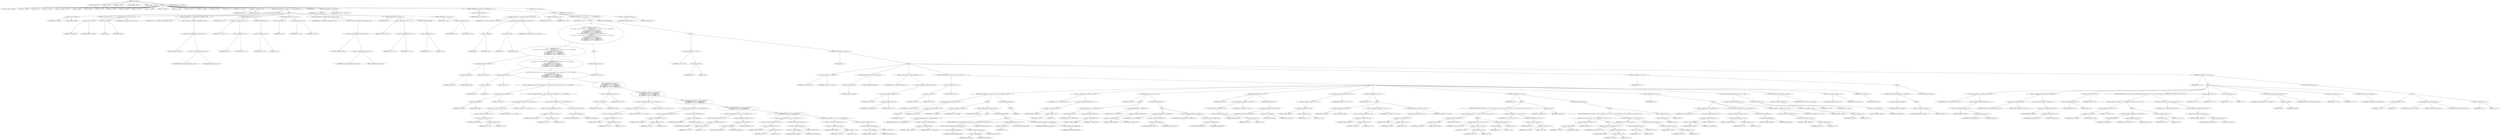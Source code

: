 digraph cache_insert {  
"1000120" [label = "(METHOD,cache_insert)" ]
"1000121" [label = "(PARAM,const char *a1)" ]
"1000122" [label = "(PARAM,void *cp)" ]
"1000123" [label = "(PARAM,time_t time1)" ]
"1000124" [label = "(PARAM,unsigned __int64 a4)" ]
"1000125" [label = "(PARAM,unsigned __int16 a5)" ]
"1000126" [label = "(BLOCK,,)" ]
"1000127" [label = "(LOCAL,v8: unsigned __int16)" ]
"1000128" [label = "(LOCAL,v10: __int64)" ]
"1000129" [label = "(LOCAL,v11: int)" ]
"1000130" [label = "(LOCAL,v12: __int64)" ]
"1000131" [label = "(LOCAL,v14: unsigned __int64)" ]
"1000132" [label = "(LOCAL,v15: bool)" ]
"1000133" [label = "(LOCAL,v16: bool)" ]
"1000134" [label = "(LOCAL,v17: int)" ]
"1000135" [label = "(LOCAL,v18: __int16)" ]
"1000136" [label = "(LOCAL,v19: __int64)" ]
"1000137" [label = "(LOCAL,v20: __int64)" ]
"1000138" [label = "(LOCAL,v21: __int64)" ]
"1000139" [label = "(LOCAL,v22: _QWORD *)" ]
"1000140" [label = "(LOCAL,v23: __int64)" ]
"1000141" [label = "(LOCAL,v24: char *)" ]
"1000142" [label = "(LOCAL,v25: __int64)" ]
"1000143" [label = "(LOCAL,v26: _BYTE *)" ]
"1000144" [label = "(LOCAL,v27: int)" ]
"1000145" [label = "(LOCAL,v28: __int64 [ 2 ])" ]
"1000146" [label = "(<operator>.assignment,v8 = a5)" ]
"1000147" [label = "(IDENTIFIER,v8,v8 = a5)" ]
"1000148" [label = "(IDENTIFIER,a5,v8 = a5)" ]
"1000149" [label = "(CONTROL_STRUCTURE,if ( (a5 & 0x980) != 0 ),if ( (a5 & 0x980) != 0 ))" ]
"1000150" [label = "(<operator>.notEquals,(a5 & 0x980) != 0)" ]
"1000151" [label = "(<operator>.and,a5 & 0x980)" ]
"1000152" [label = "(IDENTIFIER,a5,a5 & 0x980)" ]
"1000153" [label = "(LITERAL,0x980,a5 & 0x980)" ]
"1000154" [label = "(LITERAL,0,(a5 & 0x980) != 0)" ]
"1000155" [label = "(BLOCK,,)" ]
"1000156" [label = "(log_query,log_query(a5 | 0x10000, (int)a1, cp))" ]
"1000157" [label = "(<operator>.or,a5 | 0x10000)" ]
"1000158" [label = "(IDENTIFIER,a5,a5 | 0x10000)" ]
"1000159" [label = "(LITERAL,0x10000,a5 | 0x10000)" ]
"1000160" [label = "(<operator>.cast,(int)a1)" ]
"1000161" [label = "(UNKNOWN,int,int)" ]
"1000162" [label = "(IDENTIFIER,a1,(int)a1)" ]
"1000163" [label = "(IDENTIFIER,cp,log_query(a5 | 0x10000, (int)a1, cp))" ]
"1000164" [label = "(<operator>.assignment,v14 = *(_QWORD *)(dnsmasq_daemon + 456))" ]
"1000165" [label = "(IDENTIFIER,v14,v14 = *(_QWORD *)(dnsmasq_daemon + 456))" ]
"1000166" [label = "(<operator>.indirection,*(_QWORD *)(dnsmasq_daemon + 456))" ]
"1000167" [label = "(<operator>.cast,(_QWORD *)(dnsmasq_daemon + 456))" ]
"1000168" [label = "(UNKNOWN,_QWORD *,_QWORD *)" ]
"1000169" [label = "(<operator>.addition,dnsmasq_daemon + 456)" ]
"1000170" [label = "(IDENTIFIER,dnsmasq_daemon,dnsmasq_daemon + 456)" ]
"1000171" [label = "(LITERAL,456,dnsmasq_daemon + 456)" ]
"1000172" [label = "(CONTROL_STRUCTURE,if ( v14 ),if ( v14 ))" ]
"1000173" [label = "(IDENTIFIER,v14,if ( v14 ))" ]
"1000174" [label = "(<operator>.assignment,v15 = a4 > v14)" ]
"1000175" [label = "(IDENTIFIER,v15,v15 = a4 > v14)" ]
"1000176" [label = "(<operator>.greaterThan,a4 > v14)" ]
"1000177" [label = "(IDENTIFIER,a4,a4 > v14)" ]
"1000178" [label = "(IDENTIFIER,v14,a4 > v14)" ]
"1000179" [label = "(CONTROL_STRUCTURE,else,else)" ]
"1000180" [label = "(<operator>.assignment,v15 = 0)" ]
"1000181" [label = "(IDENTIFIER,v15,v15 = 0)" ]
"1000182" [label = "(LITERAL,0,v15 = 0)" ]
"1000183" [label = "(CONTROL_STRUCTURE,if ( !v15 ),if ( !v15 ))" ]
"1000184" [label = "(<operator>.logicalNot,!v15)" ]
"1000185" [label = "(IDENTIFIER,v15,!v15)" ]
"1000186" [label = "(<operator>.assignment,v14 = a4)" ]
"1000187" [label = "(IDENTIFIER,v14,v14 = a4)" ]
"1000188" [label = "(IDENTIFIER,a4,v14 = a4)" ]
"1000189" [label = "(<operator>.assignment,a4 = *(_QWORD *)(dnsmasq_daemon + 448))" ]
"1000190" [label = "(IDENTIFIER,a4,a4 = *(_QWORD *)(dnsmasq_daemon + 448))" ]
"1000191" [label = "(<operator>.indirection,*(_QWORD *)(dnsmasq_daemon + 448))" ]
"1000192" [label = "(<operator>.cast,(_QWORD *)(dnsmasq_daemon + 448))" ]
"1000193" [label = "(UNKNOWN,_QWORD *,_QWORD *)" ]
"1000194" [label = "(<operator>.addition,dnsmasq_daemon + 448)" ]
"1000195" [label = "(IDENTIFIER,dnsmasq_daemon,dnsmasq_daemon + 448)" ]
"1000196" [label = "(LITERAL,448,dnsmasq_daemon + 448)" ]
"1000197" [label = "(CONTROL_STRUCTURE,if ( a4 ),if ( a4 ))" ]
"1000198" [label = "(IDENTIFIER,a4,if ( a4 ))" ]
"1000199" [label = "(<operator>.assignment,v16 = v14 >= a4)" ]
"1000200" [label = "(IDENTIFIER,v16,v16 = v14 >= a4)" ]
"1000201" [label = "(<operator>.greaterEqualsThan,v14 >= a4)" ]
"1000202" [label = "(IDENTIFIER,v14,v14 >= a4)" ]
"1000203" [label = "(IDENTIFIER,a4,v14 >= a4)" ]
"1000204" [label = "(CONTROL_STRUCTURE,else,else)" ]
"1000205" [label = "(<operator>.assignment,v16 = 1)" ]
"1000206" [label = "(IDENTIFIER,v16,v16 = 1)" ]
"1000207" [label = "(LITERAL,1,v16 = 1)" ]
"1000208" [label = "(CONTROL_STRUCTURE,if ( v16 ),if ( v16 ))" ]
"1000209" [label = "(IDENTIFIER,v16,if ( v16 ))" ]
"1000210" [label = "(<operator>.assignment,a4 = v14)" ]
"1000211" [label = "(IDENTIFIER,a4,a4 = v14)" ]
"1000212" [label = "(IDENTIFIER,v14,a4 = v14)" ]
"1000213" [label = "(IDENTIFIER,L,)" ]
"1000214" [label = "(<operator>.assignment,v11 = insert_error)" ]
"1000215" [label = "(IDENTIFIER,v11,v11 = insert_error)" ]
"1000216" [label = "(IDENTIFIER,insert_error,v11 = insert_error)" ]
"1000217" [label = "(CONTROL_STRUCTURE,if ( !insert_error ),if ( !insert_error ))" ]
"1000218" [label = "(<operator>.logicalNot,!insert_error)" ]
"1000219" [label = "(IDENTIFIER,insert_error,!insert_error)" ]
"1000220" [label = "(BLOCK,,)" ]
"1000221" [label = "(<operator>.assignment,v12 = cache_scan_free((int)a1, (int)cp, time1))" ]
"1000222" [label = "(IDENTIFIER,v12,v12 = cache_scan_free((int)a1, (int)cp, time1))" ]
"1000223" [label = "(cache_scan_free,cache_scan_free((int)a1, (int)cp, time1))" ]
"1000224" [label = "(<operator>.cast,(int)a1)" ]
"1000225" [label = "(UNKNOWN,int,int)" ]
"1000226" [label = "(IDENTIFIER,a1,(int)a1)" ]
"1000227" [label = "(<operator>.cast,(int)cp)" ]
"1000228" [label = "(UNKNOWN,int,int)" ]
"1000229" [label = "(IDENTIFIER,cp,(int)cp)" ]
"1000230" [label = "(IDENTIFIER,time1,cache_scan_free((int)a1, (int)cp, time1))" ]
"1000231" [label = "(<operator>.assignment,v10 = v12)" ]
"1000232" [label = "(IDENTIFIER,v10,v10 = v12)" ]
"1000233" [label = "(IDENTIFIER,v12,v10 = v12)" ]
"1000234" [label = "(CONTROL_STRUCTURE,if ( v12 ),if ( v12 ))" ]
"1000235" [label = "(IDENTIFIER,v12,if ( v12 ))" ]
"1000236" [label = "(BLOCK,,)" ]
"1000237" [label = "(CONTROL_STRUCTURE,if ( (v8 & 0x180) != 0\n        && (v8 & 8) != 0\n        && ((v8 & 0x80) != 0 && (*(_WORD *)(v12 + 52) & 0x80) != 0 && *(_DWORD *)(v12 + 24) == *(_DWORD *)cp\n         || (v8 & 0x100) != 0\n         && (*(_WORD *)(v12 + 52) & 0x100) != 0\n         && *(_DWORD *)(v12 + 24) == *(_DWORD *)cp\n         && *(_DWORD *)(v12 + 28) == *((_DWORD *)cp + 1)\n         && *(_DWORD *)(v12 + 32) == *((_DWORD *)cp + 2)\n         && *(_DWORD *)(v12 + 36) == *((_DWORD *)cp + 3)) ),if ( (v8 & 0x180) != 0\n        && (v8 & 8) != 0\n        && ((v8 & 0x80) != 0 && (*(_WORD *)(v12 + 52) & 0x80) != 0 && *(_DWORD *)(v12 + 24) == *(_DWORD *)cp\n         || (v8 & 0x100) != 0\n         && (*(_WORD *)(v12 + 52) & 0x100) != 0\n         && *(_DWORD *)(v12 + 24) == *(_DWORD *)cp\n         && *(_DWORD *)(v12 + 28) == *((_DWORD *)cp + 1)\n         && *(_DWORD *)(v12 + 32) == *((_DWORD *)cp + 2)\n         && *(_DWORD *)(v12 + 36) == *((_DWORD *)cp + 3)) ))" ]
"1000238" [label = "(<operator>.logicalAnd,(v8 & 0x180) != 0\n        && (v8 & 8) != 0\n        && ((v8 & 0x80) != 0 && (*(_WORD *)(v12 + 52) & 0x80) != 0 && *(_DWORD *)(v12 + 24) == *(_DWORD *)cp\n         || (v8 & 0x100) != 0\n         && (*(_WORD *)(v12 + 52) & 0x100) != 0\n         && *(_DWORD *)(v12 + 24) == *(_DWORD *)cp\n         && *(_DWORD *)(v12 + 28) == *((_DWORD *)cp + 1)\n         && *(_DWORD *)(v12 + 32) == *((_DWORD *)cp + 2)\n         && *(_DWORD *)(v12 + 36) == *((_DWORD *)cp + 3)))" ]
"1000239" [label = "(<operator>.notEquals,(v8 & 0x180) != 0)" ]
"1000240" [label = "(<operator>.and,v8 & 0x180)" ]
"1000241" [label = "(IDENTIFIER,v8,v8 & 0x180)" ]
"1000242" [label = "(LITERAL,0x180,v8 & 0x180)" ]
"1000243" [label = "(LITERAL,0,(v8 & 0x180) != 0)" ]
"1000244" [label = "(<operator>.logicalAnd,(v8 & 8) != 0\n        && ((v8 & 0x80) != 0 && (*(_WORD *)(v12 + 52) & 0x80) != 0 && *(_DWORD *)(v12 + 24) == *(_DWORD *)cp\n         || (v8 & 0x100) != 0\n         && (*(_WORD *)(v12 + 52) & 0x100) != 0\n         && *(_DWORD *)(v12 + 24) == *(_DWORD *)cp\n         && *(_DWORD *)(v12 + 28) == *((_DWORD *)cp + 1)\n         && *(_DWORD *)(v12 + 32) == *((_DWORD *)cp + 2)\n         && *(_DWORD *)(v12 + 36) == *((_DWORD *)cp + 3)))" ]
"1000245" [label = "(<operator>.notEquals,(v8 & 8) != 0)" ]
"1000246" [label = "(<operator>.and,v8 & 8)" ]
"1000247" [label = "(IDENTIFIER,v8,v8 & 8)" ]
"1000248" [label = "(LITERAL,8,v8 & 8)" ]
"1000249" [label = "(LITERAL,0,(v8 & 8) != 0)" ]
"1000250" [label = "(<operator>.logicalOr,(v8 & 0x80) != 0 && (*(_WORD *)(v12 + 52) & 0x80) != 0 && *(_DWORD *)(v12 + 24) == *(_DWORD *)cp\n         || (v8 & 0x100) != 0\n         && (*(_WORD *)(v12 + 52) & 0x100) != 0\n         && *(_DWORD *)(v12 + 24) == *(_DWORD *)cp\n         && *(_DWORD *)(v12 + 28) == *((_DWORD *)cp + 1)\n         && *(_DWORD *)(v12 + 32) == *((_DWORD *)cp + 2)\n         && *(_DWORD *)(v12 + 36) == *((_DWORD *)cp + 3))" ]
"1000251" [label = "(<operator>.logicalAnd,(v8 & 0x80) != 0 && (*(_WORD *)(v12 + 52) & 0x80) != 0 && *(_DWORD *)(v12 + 24) == *(_DWORD *)cp)" ]
"1000252" [label = "(<operator>.notEquals,(v8 & 0x80) != 0)" ]
"1000253" [label = "(<operator>.and,v8 & 0x80)" ]
"1000254" [label = "(IDENTIFIER,v8,v8 & 0x80)" ]
"1000255" [label = "(LITERAL,0x80,v8 & 0x80)" ]
"1000256" [label = "(LITERAL,0,(v8 & 0x80) != 0)" ]
"1000257" [label = "(<operator>.logicalAnd,(*(_WORD *)(v12 + 52) & 0x80) != 0 && *(_DWORD *)(v12 + 24) == *(_DWORD *)cp)" ]
"1000258" [label = "(<operator>.notEquals,(*(_WORD *)(v12 + 52) & 0x80) != 0)" ]
"1000259" [label = "(<operator>.and,*(_WORD *)(v12 + 52) & 0x80)" ]
"1000260" [label = "(<operator>.indirection,*(_WORD *)(v12 + 52))" ]
"1000261" [label = "(<operator>.cast,(_WORD *)(v12 + 52))" ]
"1000262" [label = "(UNKNOWN,_WORD *,_WORD *)" ]
"1000263" [label = "(<operator>.addition,v12 + 52)" ]
"1000264" [label = "(IDENTIFIER,v12,v12 + 52)" ]
"1000265" [label = "(LITERAL,52,v12 + 52)" ]
"1000266" [label = "(LITERAL,0x80,*(_WORD *)(v12 + 52) & 0x80)" ]
"1000267" [label = "(LITERAL,0,(*(_WORD *)(v12 + 52) & 0x80) != 0)" ]
"1000268" [label = "(<operator>.equals,*(_DWORD *)(v12 + 24) == *(_DWORD *)cp)" ]
"1000269" [label = "(<operator>.indirection,*(_DWORD *)(v12 + 24))" ]
"1000270" [label = "(<operator>.cast,(_DWORD *)(v12 + 24))" ]
"1000271" [label = "(UNKNOWN,_DWORD *,_DWORD *)" ]
"1000272" [label = "(<operator>.addition,v12 + 24)" ]
"1000273" [label = "(IDENTIFIER,v12,v12 + 24)" ]
"1000274" [label = "(LITERAL,24,v12 + 24)" ]
"1000275" [label = "(<operator>.indirection,*(_DWORD *)cp)" ]
"1000276" [label = "(<operator>.cast,(_DWORD *)cp)" ]
"1000277" [label = "(UNKNOWN,_DWORD *,_DWORD *)" ]
"1000278" [label = "(IDENTIFIER,cp,(_DWORD *)cp)" ]
"1000279" [label = "(<operator>.logicalAnd,(v8 & 0x100) != 0\n         && (*(_WORD *)(v12 + 52) & 0x100) != 0\n         && *(_DWORD *)(v12 + 24) == *(_DWORD *)cp\n         && *(_DWORD *)(v12 + 28) == *((_DWORD *)cp + 1)\n         && *(_DWORD *)(v12 + 32) == *((_DWORD *)cp + 2)\n         && *(_DWORD *)(v12 + 36) == *((_DWORD *)cp + 3))" ]
"1000280" [label = "(<operator>.notEquals,(v8 & 0x100) != 0)" ]
"1000281" [label = "(<operator>.and,v8 & 0x100)" ]
"1000282" [label = "(IDENTIFIER,v8,v8 & 0x100)" ]
"1000283" [label = "(LITERAL,0x100,v8 & 0x100)" ]
"1000284" [label = "(LITERAL,0,(v8 & 0x100) != 0)" ]
"1000285" [label = "(<operator>.logicalAnd,(*(_WORD *)(v12 + 52) & 0x100) != 0\n         && *(_DWORD *)(v12 + 24) == *(_DWORD *)cp\n         && *(_DWORD *)(v12 + 28) == *((_DWORD *)cp + 1)\n         && *(_DWORD *)(v12 + 32) == *((_DWORD *)cp + 2)\n         && *(_DWORD *)(v12 + 36) == *((_DWORD *)cp + 3))" ]
"1000286" [label = "(<operator>.notEquals,(*(_WORD *)(v12 + 52) & 0x100) != 0)" ]
"1000287" [label = "(<operator>.and,*(_WORD *)(v12 + 52) & 0x100)" ]
"1000288" [label = "(<operator>.indirection,*(_WORD *)(v12 + 52))" ]
"1000289" [label = "(<operator>.cast,(_WORD *)(v12 + 52))" ]
"1000290" [label = "(UNKNOWN,_WORD *,_WORD *)" ]
"1000291" [label = "(<operator>.addition,v12 + 52)" ]
"1000292" [label = "(IDENTIFIER,v12,v12 + 52)" ]
"1000293" [label = "(LITERAL,52,v12 + 52)" ]
"1000294" [label = "(LITERAL,0x100,*(_WORD *)(v12 + 52) & 0x100)" ]
"1000295" [label = "(LITERAL,0,(*(_WORD *)(v12 + 52) & 0x100) != 0)" ]
"1000296" [label = "(<operator>.logicalAnd,*(_DWORD *)(v12 + 24) == *(_DWORD *)cp\n         && *(_DWORD *)(v12 + 28) == *((_DWORD *)cp + 1)\n         && *(_DWORD *)(v12 + 32) == *((_DWORD *)cp + 2)\n         && *(_DWORD *)(v12 + 36) == *((_DWORD *)cp + 3))" ]
"1000297" [label = "(<operator>.equals,*(_DWORD *)(v12 + 24) == *(_DWORD *)cp)" ]
"1000298" [label = "(<operator>.indirection,*(_DWORD *)(v12 + 24))" ]
"1000299" [label = "(<operator>.cast,(_DWORD *)(v12 + 24))" ]
"1000300" [label = "(UNKNOWN,_DWORD *,_DWORD *)" ]
"1000301" [label = "(<operator>.addition,v12 + 24)" ]
"1000302" [label = "(IDENTIFIER,v12,v12 + 24)" ]
"1000303" [label = "(LITERAL,24,v12 + 24)" ]
"1000304" [label = "(<operator>.indirection,*(_DWORD *)cp)" ]
"1000305" [label = "(<operator>.cast,(_DWORD *)cp)" ]
"1000306" [label = "(UNKNOWN,_DWORD *,_DWORD *)" ]
"1000307" [label = "(IDENTIFIER,cp,(_DWORD *)cp)" ]
"1000308" [label = "(<operator>.logicalAnd,*(_DWORD *)(v12 + 28) == *((_DWORD *)cp + 1)\n         && *(_DWORD *)(v12 + 32) == *((_DWORD *)cp + 2)\n         && *(_DWORD *)(v12 + 36) == *((_DWORD *)cp + 3))" ]
"1000309" [label = "(<operator>.equals,*(_DWORD *)(v12 + 28) == *((_DWORD *)cp + 1))" ]
"1000310" [label = "(<operator>.indirection,*(_DWORD *)(v12 + 28))" ]
"1000311" [label = "(<operator>.cast,(_DWORD *)(v12 + 28))" ]
"1000312" [label = "(UNKNOWN,_DWORD *,_DWORD *)" ]
"1000313" [label = "(<operator>.addition,v12 + 28)" ]
"1000314" [label = "(IDENTIFIER,v12,v12 + 28)" ]
"1000315" [label = "(LITERAL,28,v12 + 28)" ]
"1000316" [label = "(<operator>.indirection,*((_DWORD *)cp + 1))" ]
"1000317" [label = "(<operator>.addition,(_DWORD *)cp + 1)" ]
"1000318" [label = "(<operator>.cast,(_DWORD *)cp)" ]
"1000319" [label = "(UNKNOWN,_DWORD *,_DWORD *)" ]
"1000320" [label = "(IDENTIFIER,cp,(_DWORD *)cp)" ]
"1000321" [label = "(LITERAL,1,(_DWORD *)cp + 1)" ]
"1000322" [label = "(<operator>.logicalAnd,*(_DWORD *)(v12 + 32) == *((_DWORD *)cp + 2)\n         && *(_DWORD *)(v12 + 36) == *((_DWORD *)cp + 3))" ]
"1000323" [label = "(<operator>.equals,*(_DWORD *)(v12 + 32) == *((_DWORD *)cp + 2))" ]
"1000324" [label = "(<operator>.indirection,*(_DWORD *)(v12 + 32))" ]
"1000325" [label = "(<operator>.cast,(_DWORD *)(v12 + 32))" ]
"1000326" [label = "(UNKNOWN,_DWORD *,_DWORD *)" ]
"1000327" [label = "(<operator>.addition,v12 + 32)" ]
"1000328" [label = "(IDENTIFIER,v12,v12 + 32)" ]
"1000329" [label = "(LITERAL,32,v12 + 32)" ]
"1000330" [label = "(<operator>.indirection,*((_DWORD *)cp + 2))" ]
"1000331" [label = "(<operator>.addition,(_DWORD *)cp + 2)" ]
"1000332" [label = "(<operator>.cast,(_DWORD *)cp)" ]
"1000333" [label = "(UNKNOWN,_DWORD *,_DWORD *)" ]
"1000334" [label = "(IDENTIFIER,cp,(_DWORD *)cp)" ]
"1000335" [label = "(LITERAL,2,(_DWORD *)cp + 2)" ]
"1000336" [label = "(<operator>.equals,*(_DWORD *)(v12 + 36) == *((_DWORD *)cp + 3))" ]
"1000337" [label = "(<operator>.indirection,*(_DWORD *)(v12 + 36))" ]
"1000338" [label = "(<operator>.cast,(_DWORD *)(v12 + 36))" ]
"1000339" [label = "(UNKNOWN,_DWORD *,_DWORD *)" ]
"1000340" [label = "(<operator>.addition,v12 + 36)" ]
"1000341" [label = "(IDENTIFIER,v12,v12 + 36)" ]
"1000342" [label = "(LITERAL,36,v12 + 36)" ]
"1000343" [label = "(<operator>.indirection,*((_DWORD *)cp + 3))" ]
"1000344" [label = "(<operator>.addition,(_DWORD *)cp + 3)" ]
"1000345" [label = "(<operator>.cast,(_DWORD *)cp)" ]
"1000346" [label = "(UNKNOWN,_DWORD *,_DWORD *)" ]
"1000347" [label = "(IDENTIFIER,cp,(_DWORD *)cp)" ]
"1000348" [label = "(LITERAL,3,(_DWORD *)cp + 3)" ]
"1000349" [label = "(BLOCK,,)" ]
"1000350" [label = "(RETURN,return v10;,return v10;)" ]
"1000351" [label = "(IDENTIFIER,v10,return v10;)" ]
"1000352" [label = "(CONTROL_STRUCTURE,else,else)" ]
"1000353" [label = "(BLOCK,,)" ]
"1000354" [label = "(<operator>.assignment,v17 = v8 & 4)" ]
"1000355" [label = "(IDENTIFIER,v17,v17 = v8 & 4)" ]
"1000356" [label = "(<operator>.and,v8 & 4)" ]
"1000357" [label = "(IDENTIFIER,v8,v8 & 4)" ]
"1000358" [label = "(LITERAL,4,v8 & 4)" ]
"1000359" [label = "(CONTROL_STRUCTURE,while ( 1 ),while ( 1 ))" ]
"1000360" [label = "(LITERAL,1,while ( 1 ))" ]
"1000361" [label = "(BLOCK,,)" ]
"1000362" [label = "(<operator>.assignment,v10 = cache_tail)" ]
"1000363" [label = "(IDENTIFIER,v10,v10 = cache_tail)" ]
"1000364" [label = "(IDENTIFIER,cache_tail,v10 = cache_tail)" ]
"1000365" [label = "(CONTROL_STRUCTURE,if ( !cache_tail ),if ( !cache_tail ))" ]
"1000366" [label = "(<operator>.logicalNot,!cache_tail)" ]
"1000367" [label = "(IDENTIFIER,cache_tail,!cache_tail)" ]
"1000368" [label = "(CONTROL_STRUCTURE,break;,break;)" ]
"1000369" [label = "(<operator>.assignment,v18 = *(_WORD *)(cache_tail + 52))" ]
"1000370" [label = "(IDENTIFIER,v18,v18 = *(_WORD *)(cache_tail + 52))" ]
"1000371" [label = "(<operator>.indirection,*(_WORD *)(cache_tail + 52))" ]
"1000372" [label = "(<operator>.cast,(_WORD *)(cache_tail + 52))" ]
"1000373" [label = "(UNKNOWN,_WORD *,_WORD *)" ]
"1000374" [label = "(<operator>.addition,cache_tail + 52)" ]
"1000375" [label = "(IDENTIFIER,cache_tail,cache_tail + 52)" ]
"1000376" [label = "(LITERAL,52,cache_tail + 52)" ]
"1000377" [label = "(CONTROL_STRUCTURE,if ( (v18 & 0xC) == 0 ),if ( (v18 & 0xC) == 0 ))" ]
"1000378" [label = "(<operator>.equals,(v18 & 0xC) == 0)" ]
"1000379" [label = "(<operator>.and,v18 & 0xC)" ]
"1000380" [label = "(IDENTIFIER,v18,v18 & 0xC)" ]
"1000381" [label = "(LITERAL,0xC,v18 & 0xC)" ]
"1000382" [label = "(LITERAL,0,(v18 & 0xC) == 0)" ]
"1000383" [label = "(BLOCK,,)" ]
"1000384" [label = "(CONTROL_STRUCTURE,if ( a1 && strlen(a1) > 0x31 ),if ( a1 && strlen(a1) > 0x31 ))" ]
"1000385" [label = "(<operator>.logicalAnd,a1 && strlen(a1) > 0x31)" ]
"1000386" [label = "(IDENTIFIER,a1,a1 && strlen(a1) > 0x31)" ]
"1000387" [label = "(<operator>.greaterThan,strlen(a1) > 0x31)" ]
"1000388" [label = "(strlen,strlen(a1))" ]
"1000389" [label = "(IDENTIFIER,a1,strlen(a1))" ]
"1000390" [label = "(LITERAL,0x31,strlen(a1) > 0x31)" ]
"1000391" [label = "(BLOCK,,)" ]
"1000392" [label = "(<operator>.assignment,v21 = big_free)" ]
"1000393" [label = "(IDENTIFIER,v21,v21 = big_free)" ]
"1000394" [label = "(IDENTIFIER,big_free,v21 = big_free)" ]
"1000395" [label = "(CONTROL_STRUCTURE,if ( big_free ),if ( big_free ))" ]
"1000396" [label = "(IDENTIFIER,big_free,if ( big_free ))" ]
"1000397" [label = "(BLOCK,,)" ]
"1000398" [label = "(<operator>.assignment,big_free = *(_QWORD *)big_free)" ]
"1000399" [label = "(IDENTIFIER,big_free,big_free = *(_QWORD *)big_free)" ]
"1000400" [label = "(<operator>.indirection,*(_QWORD *)big_free)" ]
"1000401" [label = "(<operator>.cast,(_QWORD *)big_free)" ]
"1000402" [label = "(UNKNOWN,_QWORD *,_QWORD *)" ]
"1000403" [label = "(IDENTIFIER,big_free,(_QWORD *)big_free)" ]
"1000404" [label = "(CONTROL_STRUCTURE,else,else)" ]
"1000405" [label = "(BLOCK,,)" ]
"1000406" [label = "(CONTROL_STRUCTURE,if ( !bignames_left && (v8 & 0x5000) == 0 ),if ( !bignames_left && (v8 & 0x5000) == 0 ))" ]
"1000407" [label = "(<operator>.logicalAnd,!bignames_left && (v8 & 0x5000) == 0)" ]
"1000408" [label = "(<operator>.logicalNot,!bignames_left)" ]
"1000409" [label = "(IDENTIFIER,bignames_left,!bignames_left)" ]
"1000410" [label = "(<operator>.equals,(v8 & 0x5000) == 0)" ]
"1000411" [label = "(<operator>.and,v8 & 0x5000)" ]
"1000412" [label = "(IDENTIFIER,v8,v8 & 0x5000)" ]
"1000413" [label = "(LITERAL,0x5000,v8 & 0x5000)" ]
"1000414" [label = "(LITERAL,0,(v8 & 0x5000) == 0)" ]
"1000415" [label = "(CONTROL_STRUCTURE,break;,break;)" ]
"1000416" [label = "(CONTROL_STRUCTURE,if ( !v21 ),if ( !v21 ))" ]
"1000417" [label = "(<operator>.logicalNot,!v21)" ]
"1000418" [label = "(IDENTIFIER,v21,!v21)" ]
"1000419" [label = "(CONTROL_STRUCTURE,break;,break;)" ]
"1000420" [label = "(CONTROL_STRUCTURE,if ( bignames_left ),if ( bignames_left ))" ]
"1000421" [label = "(IDENTIFIER,bignames_left,if ( bignames_left ))" ]
"1000422" [label = "(<operator>.preDecrement,--bignames_left)" ]
"1000423" [label = "(IDENTIFIER,bignames_left,--bignames_left)" ]
"1000424" [label = "(CONTROL_STRUCTURE,else,else)" ]
"1000425" [label = "(BLOCK,,)" ]
"1000426" [label = "(IDENTIFIER,L,)" ]
"1000427" [label = "(<operator>.assignment,v22 = *(_QWORD **)(v10 + 8))" ]
"1000428" [label = "(IDENTIFIER,v22,v22 = *(_QWORD **)(v10 + 8))" ]
"1000429" [label = "(<operator>.indirection,*(_QWORD **)(v10 + 8))" ]
"1000430" [label = "(<operator>.cast,(_QWORD **)(v10 + 8))" ]
"1000431" [label = "(UNKNOWN,_QWORD **,_QWORD **)" ]
"1000432" [label = "(<operator>.addition,v10 + 8)" ]
"1000433" [label = "(IDENTIFIER,v10,v10 + 8)" ]
"1000434" [label = "(LITERAL,8,v10 + 8)" ]
"1000435" [label = "(CONTROL_STRUCTURE,if ( v22 ),if ( v22 ))" ]
"1000436" [label = "(IDENTIFIER,v22,if ( v22 ))" ]
"1000437" [label = "(BLOCK,,)" ]
"1000438" [label = "(<operator>.assignment,*v22 = *(_QWORD *)v10)" ]
"1000439" [label = "(<operator>.indirection,*v22)" ]
"1000440" [label = "(IDENTIFIER,v22,*v22 = *(_QWORD *)v10)" ]
"1000441" [label = "(<operator>.indirection,*(_QWORD *)v10)" ]
"1000442" [label = "(<operator>.cast,(_QWORD *)v10)" ]
"1000443" [label = "(UNKNOWN,_QWORD *,_QWORD *)" ]
"1000444" [label = "(IDENTIFIER,v10,(_QWORD *)v10)" ]
"1000445" [label = "(<operator>.assignment,v23 = *(_QWORD *)v10)" ]
"1000446" [label = "(IDENTIFIER,v23,v23 = *(_QWORD *)v10)" ]
"1000447" [label = "(<operator>.indirection,*(_QWORD *)v10)" ]
"1000448" [label = "(<operator>.cast,(_QWORD *)v10)" ]
"1000449" [label = "(UNKNOWN,_QWORD *,_QWORD *)" ]
"1000450" [label = "(IDENTIFIER,v10,(_QWORD *)v10)" ]
"1000451" [label = "(CONTROL_STRUCTURE,else,else)" ]
"1000452" [label = "(BLOCK,,)" ]
"1000453" [label = "(<operator>.assignment,v23 = *(_QWORD *)v10)" ]
"1000454" [label = "(IDENTIFIER,v23,v23 = *(_QWORD *)v10)" ]
"1000455" [label = "(<operator>.indirection,*(_QWORD *)v10)" ]
"1000456" [label = "(<operator>.cast,(_QWORD *)v10)" ]
"1000457" [label = "(UNKNOWN,_QWORD *,_QWORD *)" ]
"1000458" [label = "(IDENTIFIER,v10,(_QWORD *)v10)" ]
"1000459" [label = "(<operator>.assignment,cache_head = *(_QWORD *)v10)" ]
"1000460" [label = "(IDENTIFIER,cache_head,cache_head = *(_QWORD *)v10)" ]
"1000461" [label = "(<operator>.indirection,*(_QWORD *)v10)" ]
"1000462" [label = "(<operator>.cast,(_QWORD *)v10)" ]
"1000463" [label = "(UNKNOWN,_QWORD *,_QWORD *)" ]
"1000464" [label = "(IDENTIFIER,v10,(_QWORD *)v10)" ]
"1000465" [label = "(CONTROL_STRUCTURE,if ( v23 ),if ( v23 ))" ]
"1000466" [label = "(IDENTIFIER,v23,if ( v23 ))" ]
"1000467" [label = "(<operator>.assignment,*(_QWORD *)(v23 + 8) = v22)" ]
"1000468" [label = "(<operator>.indirection,*(_QWORD *)(v23 + 8))" ]
"1000469" [label = "(<operator>.cast,(_QWORD *)(v23 + 8))" ]
"1000470" [label = "(UNKNOWN,_QWORD *,_QWORD *)" ]
"1000471" [label = "(<operator>.addition,v23 + 8)" ]
"1000472" [label = "(IDENTIFIER,v23,v23 + 8)" ]
"1000473" [label = "(LITERAL,8,v23 + 8)" ]
"1000474" [label = "(IDENTIFIER,v22,*(_QWORD *)(v23 + 8) = v22)" ]
"1000475" [label = "(CONTROL_STRUCTURE,else,else)" ]
"1000476" [label = "(<operator>.assignment,cache_tail = (__int64)v22)" ]
"1000477" [label = "(IDENTIFIER,cache_tail,cache_tail = (__int64)v22)" ]
"1000478" [label = "(<operator>.cast,(__int64)v22)" ]
"1000479" [label = "(UNKNOWN,__int64,__int64)" ]
"1000480" [label = "(IDENTIFIER,v22,(__int64)v22)" ]
"1000481" [label = "(<operator>.assignment,*(_WORD *)(v10 + 52) = v8)" ]
"1000482" [label = "(<operator>.indirection,*(_WORD *)(v10 + 52))" ]
"1000483" [label = "(<operator>.cast,(_WORD *)(v10 + 52))" ]
"1000484" [label = "(UNKNOWN,_WORD *,_WORD *)" ]
"1000485" [label = "(<operator>.addition,v10 + 52)" ]
"1000486" [label = "(IDENTIFIER,v10,v10 + 52)" ]
"1000487" [label = "(LITERAL,52,v10 + 52)" ]
"1000488" [label = "(IDENTIFIER,v8,*(_WORD *)(v10 + 52) = v8)" ]
"1000489" [label = "(CONTROL_STRUCTURE,if ( v21 ),if ( v21 ))" ]
"1000490" [label = "(IDENTIFIER,v21,if ( v21 ))" ]
"1000491" [label = "(BLOCK,,)" ]
"1000492" [label = "(<operators>.assignmentOr,v8 |= 0x200u)" ]
"1000493" [label = "(IDENTIFIER,v8,v8 |= 0x200u)" ]
"1000494" [label = "(LITERAL,0x200u,v8 |= 0x200u)" ]
"1000495" [label = "(<operator>.assignment,*(_QWORD *)(v10 + 56) = v21)" ]
"1000496" [label = "(<operator>.indirection,*(_QWORD *)(v10 + 56))" ]
"1000497" [label = "(<operator>.cast,(_QWORD *)(v10 + 56))" ]
"1000498" [label = "(UNKNOWN,_QWORD *,_QWORD *)" ]
"1000499" [label = "(<operator>.addition,v10 + 56)" ]
"1000500" [label = "(IDENTIFIER,v10,v10 + 56)" ]
"1000501" [label = "(LITERAL,56,v10 + 56)" ]
"1000502" [label = "(IDENTIFIER,v21,*(_QWORD *)(v10 + 56) = v21)" ]
"1000503" [label = "(<operator>.assignment,*(_WORD *)(v10 + 52) = v8)" ]
"1000504" [label = "(<operator>.indirection,*(_WORD *)(v10 + 52))" ]
"1000505" [label = "(<operator>.cast,(_WORD *)(v10 + 52))" ]
"1000506" [label = "(UNKNOWN,_WORD *,_WORD *)" ]
"1000507" [label = "(<operator>.addition,v10 + 52)" ]
"1000508" [label = "(IDENTIFIER,v10,v10 + 52)" ]
"1000509" [label = "(LITERAL,52,v10 + 52)" ]
"1000510" [label = "(IDENTIFIER,v8,*(_WORD *)(v10 + 52) = v8)" ]
"1000511" [label = "(CONTROL_STRUCTURE,if ( a1 ),if ( a1 ))" ]
"1000512" [label = "(IDENTIFIER,a1,if ( a1 ))" ]
"1000513" [label = "(BLOCK,,)" ]
"1000514" [label = "(CONTROL_STRUCTURE,if ( (v8 & 0x200) != 0 || (v24 = (char *)(v10 + 56), (v8 & 2) != 0) ),if ( (v8 & 0x200) != 0 || (v24 = (char *)(v10 + 56), (v8 & 2) != 0) ))" ]
"1000515" [label = "(<operator>.logicalOr,(v8 & 0x200) != 0 || (v24 = (char *)(v10 + 56), (v8 & 2) != 0))" ]
"1000516" [label = "(<operator>.notEquals,(v8 & 0x200) != 0)" ]
"1000517" [label = "(<operator>.and,v8 & 0x200)" ]
"1000518" [label = "(IDENTIFIER,v8,v8 & 0x200)" ]
"1000519" [label = "(LITERAL,0x200,v8 & 0x200)" ]
"1000520" [label = "(LITERAL,0,(v8 & 0x200) != 0)" ]
"1000521" [label = "(BLOCK,,)" ]
"1000522" [label = "(<operator>.assignment,v24 = (char *)(v10 + 56))" ]
"1000523" [label = "(IDENTIFIER,v24,v24 = (char *)(v10 + 56))" ]
"1000524" [label = "(<operator>.cast,(char *)(v10 + 56))" ]
"1000525" [label = "(UNKNOWN,char *,char *)" ]
"1000526" [label = "(<operator>.addition,v10 + 56)" ]
"1000527" [label = "(IDENTIFIER,v10,v10 + 56)" ]
"1000528" [label = "(LITERAL,56,v10 + 56)" ]
"1000529" [label = "(<operator>.notEquals,(v8 & 2) != 0)" ]
"1000530" [label = "(<operator>.and,v8 & 2)" ]
"1000531" [label = "(IDENTIFIER,v8,v8 & 2)" ]
"1000532" [label = "(LITERAL,2,v8 & 2)" ]
"1000533" [label = "(LITERAL,0,(v8 & 2) != 0)" ]
"1000534" [label = "(<operator>.assignment,v24 = *(char **)(v10 + 56))" ]
"1000535" [label = "(IDENTIFIER,v24,v24 = *(char **)(v10 + 56))" ]
"1000536" [label = "(<operator>.indirection,*(char **)(v10 + 56))" ]
"1000537" [label = "(<operator>.cast,(char **)(v10 + 56))" ]
"1000538" [label = "(UNKNOWN,char **,char **)" ]
"1000539" [label = "(<operator>.addition,v10 + 56)" ]
"1000540" [label = "(IDENTIFIER,v10,v10 + 56)" ]
"1000541" [label = "(LITERAL,56,v10 + 56)" ]
"1000542" [label = "(strcpy,strcpy(v24, a1))" ]
"1000543" [label = "(IDENTIFIER,v24,strcpy(v24, a1))" ]
"1000544" [label = "(IDENTIFIER,a1,strcpy(v24, a1))" ]
"1000545" [label = "(CONTROL_STRUCTURE,else,else)" ]
"1000546" [label = "(BLOCK,,)" ]
"1000547" [label = "(CONTROL_STRUCTURE,if ( (v8 & 0x200) != 0 || (v26 = (_BYTE *)(v10 + 56), (v8 & 2) != 0) ),if ( (v8 & 0x200) != 0 || (v26 = (_BYTE *)(v10 + 56), (v8 & 2) != 0) ))" ]
"1000548" [label = "(<operator>.logicalOr,(v8 & 0x200) != 0 || (v26 = (_BYTE *)(v10 + 56), (v8 & 2) != 0))" ]
"1000549" [label = "(<operator>.notEquals,(v8 & 0x200) != 0)" ]
"1000550" [label = "(<operator>.and,v8 & 0x200)" ]
"1000551" [label = "(IDENTIFIER,v8,v8 & 0x200)" ]
"1000552" [label = "(LITERAL,0x200,v8 & 0x200)" ]
"1000553" [label = "(LITERAL,0,(v8 & 0x200) != 0)" ]
"1000554" [label = "(BLOCK,,)" ]
"1000555" [label = "(<operator>.assignment,v26 = (_BYTE *)(v10 + 56))" ]
"1000556" [label = "(IDENTIFIER,v26,v26 = (_BYTE *)(v10 + 56))" ]
"1000557" [label = "(<operator>.cast,(_BYTE *)(v10 + 56))" ]
"1000558" [label = "(UNKNOWN,_BYTE *,_BYTE *)" ]
"1000559" [label = "(<operator>.addition,v10 + 56)" ]
"1000560" [label = "(IDENTIFIER,v10,v10 + 56)" ]
"1000561" [label = "(LITERAL,56,v10 + 56)" ]
"1000562" [label = "(<operator>.notEquals,(v8 & 2) != 0)" ]
"1000563" [label = "(<operator>.and,v8 & 2)" ]
"1000564" [label = "(IDENTIFIER,v8,v8 & 2)" ]
"1000565" [label = "(LITERAL,2,v8 & 2)" ]
"1000566" [label = "(LITERAL,0,(v8 & 2) != 0)" ]
"1000567" [label = "(<operator>.assignment,v26 = *(_BYTE **)(v10 + 56))" ]
"1000568" [label = "(IDENTIFIER,v26,v26 = *(_BYTE **)(v10 + 56))" ]
"1000569" [label = "(<operator>.indirection,*(_BYTE **)(v10 + 56))" ]
"1000570" [label = "(<operator>.cast,(_BYTE **)(v10 + 56))" ]
"1000571" [label = "(UNKNOWN,_BYTE **,_BYTE **)" ]
"1000572" [label = "(<operator>.addition,v10 + 56)" ]
"1000573" [label = "(IDENTIFIER,v10,v10 + 56)" ]
"1000574" [label = "(LITERAL,56,v10 + 56)" ]
"1000575" [label = "(<operator>.assignment,*v26 = 0)" ]
"1000576" [label = "(<operator>.indirection,*v26)" ]
"1000577" [label = "(IDENTIFIER,v26,*v26 = 0)" ]
"1000578" [label = "(LITERAL,0,*v26 = 0)" ]
"1000579" [label = "(CONTROL_STRUCTURE,if ( cp ),if ( cp ))" ]
"1000580" [label = "(IDENTIFIER,cp,if ( cp ))" ]
"1000581" [label = "(BLOCK,,)" ]
"1000582" [label = "(<operator>.assignment,v25 = *((_QWORD *)cp + 1))" ]
"1000583" [label = "(IDENTIFIER,v25,v25 = *((_QWORD *)cp + 1))" ]
"1000584" [label = "(<operator>.indirection,*((_QWORD *)cp + 1))" ]
"1000585" [label = "(<operator>.addition,(_QWORD *)cp + 1)" ]
"1000586" [label = "(<operator>.cast,(_QWORD *)cp)" ]
"1000587" [label = "(UNKNOWN,_QWORD *,_QWORD *)" ]
"1000588" [label = "(IDENTIFIER,cp,(_QWORD *)cp)" ]
"1000589" [label = "(LITERAL,1,(_QWORD *)cp + 1)" ]
"1000590" [label = "(<operator>.assignment,*(_QWORD *)(v10 + 24) = *(_QWORD *)cp)" ]
"1000591" [label = "(<operator>.indirection,*(_QWORD *)(v10 + 24))" ]
"1000592" [label = "(<operator>.cast,(_QWORD *)(v10 + 24))" ]
"1000593" [label = "(UNKNOWN,_QWORD *,_QWORD *)" ]
"1000594" [label = "(<operator>.addition,v10 + 24)" ]
"1000595" [label = "(IDENTIFIER,v10,v10 + 24)" ]
"1000596" [label = "(LITERAL,24,v10 + 24)" ]
"1000597" [label = "(<operator>.indirection,*(_QWORD *)cp)" ]
"1000598" [label = "(<operator>.cast,(_QWORD *)cp)" ]
"1000599" [label = "(UNKNOWN,_QWORD *,_QWORD *)" ]
"1000600" [label = "(IDENTIFIER,cp,(_QWORD *)cp)" ]
"1000601" [label = "(<operator>.assignment,*(_QWORD *)(v10 + 32) = v25)" ]
"1000602" [label = "(<operator>.indirection,*(_QWORD *)(v10 + 32))" ]
"1000603" [label = "(<operator>.cast,(_QWORD *)(v10 + 32))" ]
"1000604" [label = "(UNKNOWN,_QWORD *,_QWORD *)" ]
"1000605" [label = "(<operator>.addition,v10 + 32)" ]
"1000606" [label = "(IDENTIFIER,v10,v10 + 32)" ]
"1000607" [label = "(LITERAL,32,v10 + 32)" ]
"1000608" [label = "(IDENTIFIER,v25,*(_QWORD *)(v10 + 32) = v25)" ]
"1000609" [label = "(<operator>.assignment,*(_QWORD *)(v10 + 40) = a4 + time1)" ]
"1000610" [label = "(<operator>.indirection,*(_QWORD *)(v10 + 40))" ]
"1000611" [label = "(<operator>.cast,(_QWORD *)(v10 + 40))" ]
"1000612" [label = "(UNKNOWN,_QWORD *,_QWORD *)" ]
"1000613" [label = "(<operator>.addition,v10 + 40)" ]
"1000614" [label = "(IDENTIFIER,v10,v10 + 40)" ]
"1000615" [label = "(LITERAL,40,v10 + 40)" ]
"1000616" [label = "(<operator>.addition,a4 + time1)" ]
"1000617" [label = "(IDENTIFIER,a4,a4 + time1)" ]
"1000618" [label = "(IDENTIFIER,time1,a4 + time1)" ]
"1000619" [label = "(<operator>.assignment,*(_QWORD *)v10 = new_chain)" ]
"1000620" [label = "(<operator>.indirection,*(_QWORD *)v10)" ]
"1000621" [label = "(<operator>.cast,(_QWORD *)v10)" ]
"1000622" [label = "(UNKNOWN,_QWORD *,_QWORD *)" ]
"1000623" [label = "(IDENTIFIER,v10,(_QWORD *)v10)" ]
"1000624" [label = "(IDENTIFIER,new_chain,*(_QWORD *)v10 = new_chain)" ]
"1000625" [label = "(<operator>.assignment,new_chain = v10)" ]
"1000626" [label = "(IDENTIFIER,new_chain,new_chain = v10)" ]
"1000627" [label = "(IDENTIFIER,v10,new_chain = v10)" ]
"1000628" [label = "(RETURN,return v10;,return v10;)" ]
"1000629" [label = "(IDENTIFIER,v10,return v10;)" ]
"1000630" [label = "(CONTROL_STRUCTURE,if ( v11 ),if ( v11 ))" ]
"1000631" [label = "(IDENTIFIER,v11,if ( v11 ))" ]
"1000632" [label = "(BLOCK,,)" ]
"1000633" [label = "(CONTROL_STRUCTURE,if ( !warned_9927 ),if ( !warned_9927 ))" ]
"1000634" [label = "(<operator>.logicalNot,!warned_9927)" ]
"1000635" [label = "(IDENTIFIER,warned_9927,!warned_9927)" ]
"1000636" [label = "(BLOCK,,)" ]
"1000637" [label = "(<operator>.assignment,warned_9927 = 1)" ]
"1000638" [label = "(IDENTIFIER,warned_9927,warned_9927 = 1)" ]
"1000639" [label = "(LITERAL,1,warned_9927 = 1)" ]
"1000640" [label = "(CONTROL_STRUCTURE,break;,break;)" ]
"1000641" [label = "(CONTROL_STRUCTURE,if ( v17 ),if ( v17 ))" ]
"1000642" [label = "(IDENTIFIER,v17,if ( v17 ))" ]
"1000643" [label = "(BLOCK,,)" ]
"1000644" [label = "(<operator>.assignment,v19 = *(_QWORD *)(cache_tail + 32))" ]
"1000645" [label = "(IDENTIFIER,v19,v19 = *(_QWORD *)(cache_tail + 32))" ]
"1000646" [label = "(<operator>.indirection,*(_QWORD *)(cache_tail + 32))" ]
"1000647" [label = "(<operator>.cast,(_QWORD *)(cache_tail + 32))" ]
"1000648" [label = "(UNKNOWN,_QWORD *,_QWORD *)" ]
"1000649" [label = "(<operator>.addition,cache_tail + 32)" ]
"1000650" [label = "(IDENTIFIER,cache_tail,cache_tail + 32)" ]
"1000651" [label = "(LITERAL,32,cache_tail + 32)" ]
"1000652" [label = "(<operator>.assignment,v28[0] = *(_QWORD *)(cache_tail + 24))" ]
"1000653" [label = "(<operator>.indirectIndexAccess,v28[0])" ]
"1000654" [label = "(IDENTIFIER,v28,v28[0] = *(_QWORD *)(cache_tail + 24))" ]
"1000655" [label = "(LITERAL,0,v28[0] = *(_QWORD *)(cache_tail + 24))" ]
"1000656" [label = "(<operator>.indirection,*(_QWORD *)(cache_tail + 24))" ]
"1000657" [label = "(<operator>.cast,(_QWORD *)(cache_tail + 24))" ]
"1000658" [label = "(UNKNOWN,_QWORD *,_QWORD *)" ]
"1000659" [label = "(<operator>.addition,cache_tail + 24)" ]
"1000660" [label = "(IDENTIFIER,cache_tail,cache_tail + 24)" ]
"1000661" [label = "(LITERAL,24,cache_tail + 24)" ]
"1000662" [label = "(<operator>.assignment,v28[1] = v19)" ]
"1000663" [label = "(<operator>.indirectIndexAccess,v28[1])" ]
"1000664" [label = "(IDENTIFIER,v28,v28[1] = v19)" ]
"1000665" [label = "(LITERAL,1,v28[1] = v19)" ]
"1000666" [label = "(IDENTIFIER,v19,v28[1] = v19)" ]
"1000667" [label = "(CONTROL_STRUCTURE,if ( (v18 & 0x200) != 0 || (LODWORD(v20) = cache_tail + 56, (v18 & 2) != 0) ),if ( (v18 & 0x200) != 0 || (LODWORD(v20) = cache_tail + 56, (v18 & 2) != 0) ))" ]
"1000668" [label = "(<operator>.logicalOr,(v18 & 0x200) != 0 || (LODWORD(v20) = cache_tail + 56, (v18 & 2) != 0))" ]
"1000669" [label = "(<operator>.notEquals,(v18 & 0x200) != 0)" ]
"1000670" [label = "(<operator>.and,v18 & 0x200)" ]
"1000671" [label = "(IDENTIFIER,v18,v18 & 0x200)" ]
"1000672" [label = "(LITERAL,0x200,v18 & 0x200)" ]
"1000673" [label = "(LITERAL,0,(v18 & 0x200) != 0)" ]
"1000674" [label = "(BLOCK,,)" ]
"1000675" [label = "(<operator>.assignment,LODWORD(v20) = cache_tail + 56)" ]
"1000676" [label = "(LODWORD,LODWORD(v20))" ]
"1000677" [label = "(IDENTIFIER,v20,LODWORD(v20))" ]
"1000678" [label = "(<operator>.addition,cache_tail + 56)" ]
"1000679" [label = "(IDENTIFIER,cache_tail,cache_tail + 56)" ]
"1000680" [label = "(LITERAL,56,cache_tail + 56)" ]
"1000681" [label = "(<operator>.notEquals,(v18 & 2) != 0)" ]
"1000682" [label = "(<operator>.and,v18 & 2)" ]
"1000683" [label = "(IDENTIFIER,v18,v18 & 2)" ]
"1000684" [label = "(LITERAL,2,v18 & 2)" ]
"1000685" [label = "(LITERAL,0,(v18 & 2) != 0)" ]
"1000686" [label = "(<operator>.assignment,v20 = *(_QWORD *)(cache_tail + 56))" ]
"1000687" [label = "(IDENTIFIER,v20,v20 = *(_QWORD *)(cache_tail + 56))" ]
"1000688" [label = "(<operator>.indirection,*(_QWORD *)(cache_tail + 56))" ]
"1000689" [label = "(<operator>.cast,(_QWORD *)(cache_tail + 56))" ]
"1000690" [label = "(UNKNOWN,_QWORD *,_QWORD *)" ]
"1000691" [label = "(<operator>.addition,cache_tail + 56)" ]
"1000692" [label = "(IDENTIFIER,cache_tail,cache_tail + 56)" ]
"1000693" [label = "(LITERAL,56,cache_tail + 56)" ]
"1000694" [label = "(<operator>.assignment,v27 = v17)" ]
"1000695" [label = "(IDENTIFIER,v27,v27 = v17)" ]
"1000696" [label = "(IDENTIFIER,v17,v27 = v17)" ]
"1000697" [label = "(<operator>.assignment,v11 = 1)" ]
"1000698" [label = "(IDENTIFIER,v11,v11 = 1)" ]
"1000699" [label = "(LITERAL,1,v11 = 1)" ]
"1000700" [label = "(cache_scan_free,cache_scan_free(v20, (int)v28, time1))" ]
"1000701" [label = "(IDENTIFIER,v20,cache_scan_free(v20, (int)v28, time1))" ]
"1000702" [label = "(<operator>.cast,(int)v28)" ]
"1000703" [label = "(UNKNOWN,int,int)" ]
"1000704" [label = "(IDENTIFIER,v28,(int)v28)" ]
"1000705" [label = "(IDENTIFIER,time1,cache_scan_free(v20, (int)v28, time1))" ]
"1000706" [label = "(<operator>.assignment,v17 = v27)" ]
"1000707" [label = "(IDENTIFIER,v17,v17 = v27)" ]
"1000708" [label = "(IDENTIFIER,v27,v17 = v27)" ]
"1000709" [label = "(<operator>.preIncrement,++cache_live_freed)" ]
"1000710" [label = "(IDENTIFIER,cache_live_freed,++cache_live_freed)" ]
"1000711" [label = "(CONTROL_STRUCTURE,else,else)" ]
"1000712" [label = "(BLOCK,,)" ]
"1000713" [label = "(<operator>.assignment,v11 = 0)" ]
"1000714" [label = "(IDENTIFIER,v11,v11 = 0)" ]
"1000715" [label = "(LITERAL,0,v11 = 0)" ]
"1000716" [label = "(cache_scan_free,cache_scan_free(0, 0, time1))" ]
"1000717" [label = "(LITERAL,0,cache_scan_free(0, 0, time1))" ]
"1000718" [label = "(LITERAL,0,cache_scan_free(0, 0, time1))" ]
"1000719" [label = "(IDENTIFIER,time1,cache_scan_free(0, 0, time1))" ]
"1000720" [label = "(<operator>.assignment,v17 = 1)" ]
"1000721" [label = "(IDENTIFIER,v17,v17 = 1)" ]
"1000722" [label = "(LITERAL,1,v17 = 1)" ]
"1000723" [label = "(IDENTIFIER,L,)" ]
"1000724" [label = "(<operator>.assignment,insert_error = 1)" ]
"1000725" [label = "(IDENTIFIER,insert_error,insert_error = 1)" ]
"1000726" [label = "(LITERAL,1,insert_error = 1)" ]
"1000727" [label = "(RETURN,return v10;,return v10;)" ]
"1000728" [label = "(IDENTIFIER,v10,return v10;)" ]
"1000729" [label = "(METHOD_RETURN,__int64 __fastcall)" ]
  "1000120" -> "1000121" 
  "1000120" -> "1000122" 
  "1000120" -> "1000123" 
  "1000120" -> "1000124" 
  "1000120" -> "1000125" 
  "1000120" -> "1000126" 
  "1000120" -> "1000729" 
  "1000126" -> "1000127" 
  "1000126" -> "1000128" 
  "1000126" -> "1000129" 
  "1000126" -> "1000130" 
  "1000126" -> "1000131" 
  "1000126" -> "1000132" 
  "1000126" -> "1000133" 
  "1000126" -> "1000134" 
  "1000126" -> "1000135" 
  "1000126" -> "1000136" 
  "1000126" -> "1000137" 
  "1000126" -> "1000138" 
  "1000126" -> "1000139" 
  "1000126" -> "1000140" 
  "1000126" -> "1000141" 
  "1000126" -> "1000142" 
  "1000126" -> "1000143" 
  "1000126" -> "1000144" 
  "1000126" -> "1000145" 
  "1000126" -> "1000146" 
  "1000126" -> "1000149" 
  "1000126" -> "1000213" 
  "1000126" -> "1000214" 
  "1000126" -> "1000217" 
  "1000126" -> "1000727" 
  "1000146" -> "1000147" 
  "1000146" -> "1000148" 
  "1000149" -> "1000150" 
  "1000149" -> "1000155" 
  "1000150" -> "1000151" 
  "1000150" -> "1000154" 
  "1000151" -> "1000152" 
  "1000151" -> "1000153" 
  "1000155" -> "1000156" 
  "1000155" -> "1000164" 
  "1000155" -> "1000172" 
  "1000155" -> "1000183" 
  "1000155" -> "1000189" 
  "1000155" -> "1000197" 
  "1000155" -> "1000208" 
  "1000156" -> "1000157" 
  "1000156" -> "1000160" 
  "1000156" -> "1000163" 
  "1000157" -> "1000158" 
  "1000157" -> "1000159" 
  "1000160" -> "1000161" 
  "1000160" -> "1000162" 
  "1000164" -> "1000165" 
  "1000164" -> "1000166" 
  "1000166" -> "1000167" 
  "1000167" -> "1000168" 
  "1000167" -> "1000169" 
  "1000169" -> "1000170" 
  "1000169" -> "1000171" 
  "1000172" -> "1000173" 
  "1000172" -> "1000174" 
  "1000172" -> "1000179" 
  "1000174" -> "1000175" 
  "1000174" -> "1000176" 
  "1000176" -> "1000177" 
  "1000176" -> "1000178" 
  "1000179" -> "1000180" 
  "1000180" -> "1000181" 
  "1000180" -> "1000182" 
  "1000183" -> "1000184" 
  "1000183" -> "1000186" 
  "1000184" -> "1000185" 
  "1000186" -> "1000187" 
  "1000186" -> "1000188" 
  "1000189" -> "1000190" 
  "1000189" -> "1000191" 
  "1000191" -> "1000192" 
  "1000192" -> "1000193" 
  "1000192" -> "1000194" 
  "1000194" -> "1000195" 
  "1000194" -> "1000196" 
  "1000197" -> "1000198" 
  "1000197" -> "1000199" 
  "1000197" -> "1000204" 
  "1000199" -> "1000200" 
  "1000199" -> "1000201" 
  "1000201" -> "1000202" 
  "1000201" -> "1000203" 
  "1000204" -> "1000205" 
  "1000205" -> "1000206" 
  "1000205" -> "1000207" 
  "1000208" -> "1000209" 
  "1000208" -> "1000210" 
  "1000210" -> "1000211" 
  "1000210" -> "1000212" 
  "1000214" -> "1000215" 
  "1000214" -> "1000216" 
  "1000217" -> "1000218" 
  "1000217" -> "1000220" 
  "1000218" -> "1000219" 
  "1000220" -> "1000221" 
  "1000220" -> "1000231" 
  "1000220" -> "1000234" 
  "1000220" -> "1000723" 
  "1000220" -> "1000724" 
  "1000221" -> "1000222" 
  "1000221" -> "1000223" 
  "1000223" -> "1000224" 
  "1000223" -> "1000227" 
  "1000223" -> "1000230" 
  "1000224" -> "1000225" 
  "1000224" -> "1000226" 
  "1000227" -> "1000228" 
  "1000227" -> "1000229" 
  "1000231" -> "1000232" 
  "1000231" -> "1000233" 
  "1000234" -> "1000235" 
  "1000234" -> "1000236" 
  "1000234" -> "1000352" 
  "1000236" -> "1000237" 
  "1000237" -> "1000238" 
  "1000237" -> "1000349" 
  "1000238" -> "1000239" 
  "1000238" -> "1000244" 
  "1000239" -> "1000240" 
  "1000239" -> "1000243" 
  "1000240" -> "1000241" 
  "1000240" -> "1000242" 
  "1000244" -> "1000245" 
  "1000244" -> "1000250" 
  "1000245" -> "1000246" 
  "1000245" -> "1000249" 
  "1000246" -> "1000247" 
  "1000246" -> "1000248" 
  "1000250" -> "1000251" 
  "1000250" -> "1000279" 
  "1000251" -> "1000252" 
  "1000251" -> "1000257" 
  "1000252" -> "1000253" 
  "1000252" -> "1000256" 
  "1000253" -> "1000254" 
  "1000253" -> "1000255" 
  "1000257" -> "1000258" 
  "1000257" -> "1000268" 
  "1000258" -> "1000259" 
  "1000258" -> "1000267" 
  "1000259" -> "1000260" 
  "1000259" -> "1000266" 
  "1000260" -> "1000261" 
  "1000261" -> "1000262" 
  "1000261" -> "1000263" 
  "1000263" -> "1000264" 
  "1000263" -> "1000265" 
  "1000268" -> "1000269" 
  "1000268" -> "1000275" 
  "1000269" -> "1000270" 
  "1000270" -> "1000271" 
  "1000270" -> "1000272" 
  "1000272" -> "1000273" 
  "1000272" -> "1000274" 
  "1000275" -> "1000276" 
  "1000276" -> "1000277" 
  "1000276" -> "1000278" 
  "1000279" -> "1000280" 
  "1000279" -> "1000285" 
  "1000280" -> "1000281" 
  "1000280" -> "1000284" 
  "1000281" -> "1000282" 
  "1000281" -> "1000283" 
  "1000285" -> "1000286" 
  "1000285" -> "1000296" 
  "1000286" -> "1000287" 
  "1000286" -> "1000295" 
  "1000287" -> "1000288" 
  "1000287" -> "1000294" 
  "1000288" -> "1000289" 
  "1000289" -> "1000290" 
  "1000289" -> "1000291" 
  "1000291" -> "1000292" 
  "1000291" -> "1000293" 
  "1000296" -> "1000297" 
  "1000296" -> "1000308" 
  "1000297" -> "1000298" 
  "1000297" -> "1000304" 
  "1000298" -> "1000299" 
  "1000299" -> "1000300" 
  "1000299" -> "1000301" 
  "1000301" -> "1000302" 
  "1000301" -> "1000303" 
  "1000304" -> "1000305" 
  "1000305" -> "1000306" 
  "1000305" -> "1000307" 
  "1000308" -> "1000309" 
  "1000308" -> "1000322" 
  "1000309" -> "1000310" 
  "1000309" -> "1000316" 
  "1000310" -> "1000311" 
  "1000311" -> "1000312" 
  "1000311" -> "1000313" 
  "1000313" -> "1000314" 
  "1000313" -> "1000315" 
  "1000316" -> "1000317" 
  "1000317" -> "1000318" 
  "1000317" -> "1000321" 
  "1000318" -> "1000319" 
  "1000318" -> "1000320" 
  "1000322" -> "1000323" 
  "1000322" -> "1000336" 
  "1000323" -> "1000324" 
  "1000323" -> "1000330" 
  "1000324" -> "1000325" 
  "1000325" -> "1000326" 
  "1000325" -> "1000327" 
  "1000327" -> "1000328" 
  "1000327" -> "1000329" 
  "1000330" -> "1000331" 
  "1000331" -> "1000332" 
  "1000331" -> "1000335" 
  "1000332" -> "1000333" 
  "1000332" -> "1000334" 
  "1000336" -> "1000337" 
  "1000336" -> "1000343" 
  "1000337" -> "1000338" 
  "1000338" -> "1000339" 
  "1000338" -> "1000340" 
  "1000340" -> "1000341" 
  "1000340" -> "1000342" 
  "1000343" -> "1000344" 
  "1000344" -> "1000345" 
  "1000344" -> "1000348" 
  "1000345" -> "1000346" 
  "1000345" -> "1000347" 
  "1000349" -> "1000350" 
  "1000350" -> "1000351" 
  "1000352" -> "1000353" 
  "1000353" -> "1000354" 
  "1000353" -> "1000359" 
  "1000354" -> "1000355" 
  "1000354" -> "1000356" 
  "1000356" -> "1000357" 
  "1000356" -> "1000358" 
  "1000359" -> "1000360" 
  "1000359" -> "1000361" 
  "1000361" -> "1000362" 
  "1000361" -> "1000365" 
  "1000361" -> "1000369" 
  "1000361" -> "1000377" 
  "1000361" -> "1000630" 
  "1000361" -> "1000641" 
  "1000362" -> "1000363" 
  "1000362" -> "1000364" 
  "1000365" -> "1000366" 
  "1000365" -> "1000368" 
  "1000366" -> "1000367" 
  "1000369" -> "1000370" 
  "1000369" -> "1000371" 
  "1000371" -> "1000372" 
  "1000372" -> "1000373" 
  "1000372" -> "1000374" 
  "1000374" -> "1000375" 
  "1000374" -> "1000376" 
  "1000377" -> "1000378" 
  "1000377" -> "1000383" 
  "1000378" -> "1000379" 
  "1000378" -> "1000382" 
  "1000379" -> "1000380" 
  "1000379" -> "1000381" 
  "1000383" -> "1000384" 
  "1000383" -> "1000427" 
  "1000383" -> "1000435" 
  "1000383" -> "1000465" 
  "1000383" -> "1000481" 
  "1000383" -> "1000489" 
  "1000383" -> "1000511" 
  "1000383" -> "1000579" 
  "1000383" -> "1000609" 
  "1000383" -> "1000619" 
  "1000383" -> "1000625" 
  "1000383" -> "1000628" 
  "1000384" -> "1000385" 
  "1000384" -> "1000391" 
  "1000384" -> "1000424" 
  "1000385" -> "1000386" 
  "1000385" -> "1000387" 
  "1000387" -> "1000388" 
  "1000387" -> "1000390" 
  "1000388" -> "1000389" 
  "1000391" -> "1000392" 
  "1000391" -> "1000395" 
  "1000392" -> "1000393" 
  "1000392" -> "1000394" 
  "1000395" -> "1000396" 
  "1000395" -> "1000397" 
  "1000395" -> "1000404" 
  "1000397" -> "1000398" 
  "1000398" -> "1000399" 
  "1000398" -> "1000400" 
  "1000400" -> "1000401" 
  "1000401" -> "1000402" 
  "1000401" -> "1000403" 
  "1000404" -> "1000405" 
  "1000405" -> "1000406" 
  "1000405" -> "1000416" 
  "1000405" -> "1000420" 
  "1000406" -> "1000407" 
  "1000406" -> "1000415" 
  "1000407" -> "1000408" 
  "1000407" -> "1000410" 
  "1000408" -> "1000409" 
  "1000410" -> "1000411" 
  "1000410" -> "1000414" 
  "1000411" -> "1000412" 
  "1000411" -> "1000413" 
  "1000416" -> "1000417" 
  "1000416" -> "1000419" 
  "1000417" -> "1000418" 
  "1000420" -> "1000421" 
  "1000420" -> "1000422" 
  "1000422" -> "1000423" 
  "1000424" -> "1000425" 
  "1000425" -> "1000426" 
  "1000427" -> "1000428" 
  "1000427" -> "1000429" 
  "1000429" -> "1000430" 
  "1000430" -> "1000431" 
  "1000430" -> "1000432" 
  "1000432" -> "1000433" 
  "1000432" -> "1000434" 
  "1000435" -> "1000436" 
  "1000435" -> "1000437" 
  "1000435" -> "1000451" 
  "1000437" -> "1000438" 
  "1000437" -> "1000445" 
  "1000438" -> "1000439" 
  "1000438" -> "1000441" 
  "1000439" -> "1000440" 
  "1000441" -> "1000442" 
  "1000442" -> "1000443" 
  "1000442" -> "1000444" 
  "1000445" -> "1000446" 
  "1000445" -> "1000447" 
  "1000447" -> "1000448" 
  "1000448" -> "1000449" 
  "1000448" -> "1000450" 
  "1000451" -> "1000452" 
  "1000452" -> "1000453" 
  "1000452" -> "1000459" 
  "1000453" -> "1000454" 
  "1000453" -> "1000455" 
  "1000455" -> "1000456" 
  "1000456" -> "1000457" 
  "1000456" -> "1000458" 
  "1000459" -> "1000460" 
  "1000459" -> "1000461" 
  "1000461" -> "1000462" 
  "1000462" -> "1000463" 
  "1000462" -> "1000464" 
  "1000465" -> "1000466" 
  "1000465" -> "1000467" 
  "1000465" -> "1000475" 
  "1000467" -> "1000468" 
  "1000467" -> "1000474" 
  "1000468" -> "1000469" 
  "1000469" -> "1000470" 
  "1000469" -> "1000471" 
  "1000471" -> "1000472" 
  "1000471" -> "1000473" 
  "1000475" -> "1000476" 
  "1000476" -> "1000477" 
  "1000476" -> "1000478" 
  "1000478" -> "1000479" 
  "1000478" -> "1000480" 
  "1000481" -> "1000482" 
  "1000481" -> "1000488" 
  "1000482" -> "1000483" 
  "1000483" -> "1000484" 
  "1000483" -> "1000485" 
  "1000485" -> "1000486" 
  "1000485" -> "1000487" 
  "1000489" -> "1000490" 
  "1000489" -> "1000491" 
  "1000491" -> "1000492" 
  "1000491" -> "1000495" 
  "1000491" -> "1000503" 
  "1000492" -> "1000493" 
  "1000492" -> "1000494" 
  "1000495" -> "1000496" 
  "1000495" -> "1000502" 
  "1000496" -> "1000497" 
  "1000497" -> "1000498" 
  "1000497" -> "1000499" 
  "1000499" -> "1000500" 
  "1000499" -> "1000501" 
  "1000503" -> "1000504" 
  "1000503" -> "1000510" 
  "1000504" -> "1000505" 
  "1000505" -> "1000506" 
  "1000505" -> "1000507" 
  "1000507" -> "1000508" 
  "1000507" -> "1000509" 
  "1000511" -> "1000512" 
  "1000511" -> "1000513" 
  "1000511" -> "1000545" 
  "1000513" -> "1000514" 
  "1000513" -> "1000542" 
  "1000514" -> "1000515" 
  "1000514" -> "1000534" 
  "1000515" -> "1000516" 
  "1000515" -> "1000521" 
  "1000516" -> "1000517" 
  "1000516" -> "1000520" 
  "1000517" -> "1000518" 
  "1000517" -> "1000519" 
  "1000521" -> "1000522" 
  "1000521" -> "1000529" 
  "1000522" -> "1000523" 
  "1000522" -> "1000524" 
  "1000524" -> "1000525" 
  "1000524" -> "1000526" 
  "1000526" -> "1000527" 
  "1000526" -> "1000528" 
  "1000529" -> "1000530" 
  "1000529" -> "1000533" 
  "1000530" -> "1000531" 
  "1000530" -> "1000532" 
  "1000534" -> "1000535" 
  "1000534" -> "1000536" 
  "1000536" -> "1000537" 
  "1000537" -> "1000538" 
  "1000537" -> "1000539" 
  "1000539" -> "1000540" 
  "1000539" -> "1000541" 
  "1000542" -> "1000543" 
  "1000542" -> "1000544" 
  "1000545" -> "1000546" 
  "1000546" -> "1000547" 
  "1000546" -> "1000575" 
  "1000547" -> "1000548" 
  "1000547" -> "1000567" 
  "1000548" -> "1000549" 
  "1000548" -> "1000554" 
  "1000549" -> "1000550" 
  "1000549" -> "1000553" 
  "1000550" -> "1000551" 
  "1000550" -> "1000552" 
  "1000554" -> "1000555" 
  "1000554" -> "1000562" 
  "1000555" -> "1000556" 
  "1000555" -> "1000557" 
  "1000557" -> "1000558" 
  "1000557" -> "1000559" 
  "1000559" -> "1000560" 
  "1000559" -> "1000561" 
  "1000562" -> "1000563" 
  "1000562" -> "1000566" 
  "1000563" -> "1000564" 
  "1000563" -> "1000565" 
  "1000567" -> "1000568" 
  "1000567" -> "1000569" 
  "1000569" -> "1000570" 
  "1000570" -> "1000571" 
  "1000570" -> "1000572" 
  "1000572" -> "1000573" 
  "1000572" -> "1000574" 
  "1000575" -> "1000576" 
  "1000575" -> "1000578" 
  "1000576" -> "1000577" 
  "1000579" -> "1000580" 
  "1000579" -> "1000581" 
  "1000581" -> "1000582" 
  "1000581" -> "1000590" 
  "1000581" -> "1000601" 
  "1000582" -> "1000583" 
  "1000582" -> "1000584" 
  "1000584" -> "1000585" 
  "1000585" -> "1000586" 
  "1000585" -> "1000589" 
  "1000586" -> "1000587" 
  "1000586" -> "1000588" 
  "1000590" -> "1000591" 
  "1000590" -> "1000597" 
  "1000591" -> "1000592" 
  "1000592" -> "1000593" 
  "1000592" -> "1000594" 
  "1000594" -> "1000595" 
  "1000594" -> "1000596" 
  "1000597" -> "1000598" 
  "1000598" -> "1000599" 
  "1000598" -> "1000600" 
  "1000601" -> "1000602" 
  "1000601" -> "1000608" 
  "1000602" -> "1000603" 
  "1000603" -> "1000604" 
  "1000603" -> "1000605" 
  "1000605" -> "1000606" 
  "1000605" -> "1000607" 
  "1000609" -> "1000610" 
  "1000609" -> "1000616" 
  "1000610" -> "1000611" 
  "1000611" -> "1000612" 
  "1000611" -> "1000613" 
  "1000613" -> "1000614" 
  "1000613" -> "1000615" 
  "1000616" -> "1000617" 
  "1000616" -> "1000618" 
  "1000619" -> "1000620" 
  "1000619" -> "1000624" 
  "1000620" -> "1000621" 
  "1000621" -> "1000622" 
  "1000621" -> "1000623" 
  "1000625" -> "1000626" 
  "1000625" -> "1000627" 
  "1000628" -> "1000629" 
  "1000630" -> "1000631" 
  "1000630" -> "1000632" 
  "1000632" -> "1000633" 
  "1000632" -> "1000640" 
  "1000633" -> "1000634" 
  "1000633" -> "1000636" 
  "1000634" -> "1000635" 
  "1000636" -> "1000637" 
  "1000637" -> "1000638" 
  "1000637" -> "1000639" 
  "1000641" -> "1000642" 
  "1000641" -> "1000643" 
  "1000641" -> "1000711" 
  "1000643" -> "1000644" 
  "1000643" -> "1000652" 
  "1000643" -> "1000662" 
  "1000643" -> "1000667" 
  "1000643" -> "1000694" 
  "1000643" -> "1000697" 
  "1000643" -> "1000700" 
  "1000643" -> "1000706" 
  "1000643" -> "1000709" 
  "1000644" -> "1000645" 
  "1000644" -> "1000646" 
  "1000646" -> "1000647" 
  "1000647" -> "1000648" 
  "1000647" -> "1000649" 
  "1000649" -> "1000650" 
  "1000649" -> "1000651" 
  "1000652" -> "1000653" 
  "1000652" -> "1000656" 
  "1000653" -> "1000654" 
  "1000653" -> "1000655" 
  "1000656" -> "1000657" 
  "1000657" -> "1000658" 
  "1000657" -> "1000659" 
  "1000659" -> "1000660" 
  "1000659" -> "1000661" 
  "1000662" -> "1000663" 
  "1000662" -> "1000666" 
  "1000663" -> "1000664" 
  "1000663" -> "1000665" 
  "1000667" -> "1000668" 
  "1000667" -> "1000686" 
  "1000668" -> "1000669" 
  "1000668" -> "1000674" 
  "1000669" -> "1000670" 
  "1000669" -> "1000673" 
  "1000670" -> "1000671" 
  "1000670" -> "1000672" 
  "1000674" -> "1000675" 
  "1000674" -> "1000681" 
  "1000675" -> "1000676" 
  "1000675" -> "1000678" 
  "1000676" -> "1000677" 
  "1000678" -> "1000679" 
  "1000678" -> "1000680" 
  "1000681" -> "1000682" 
  "1000681" -> "1000685" 
  "1000682" -> "1000683" 
  "1000682" -> "1000684" 
  "1000686" -> "1000687" 
  "1000686" -> "1000688" 
  "1000688" -> "1000689" 
  "1000689" -> "1000690" 
  "1000689" -> "1000691" 
  "1000691" -> "1000692" 
  "1000691" -> "1000693" 
  "1000694" -> "1000695" 
  "1000694" -> "1000696" 
  "1000697" -> "1000698" 
  "1000697" -> "1000699" 
  "1000700" -> "1000701" 
  "1000700" -> "1000702" 
  "1000700" -> "1000705" 
  "1000702" -> "1000703" 
  "1000702" -> "1000704" 
  "1000706" -> "1000707" 
  "1000706" -> "1000708" 
  "1000709" -> "1000710" 
  "1000711" -> "1000712" 
  "1000712" -> "1000713" 
  "1000712" -> "1000716" 
  "1000712" -> "1000720" 
  "1000713" -> "1000714" 
  "1000713" -> "1000715" 
  "1000716" -> "1000717" 
  "1000716" -> "1000718" 
  "1000716" -> "1000719" 
  "1000720" -> "1000721" 
  "1000720" -> "1000722" 
  "1000724" -> "1000725" 
  "1000724" -> "1000726" 
  "1000727" -> "1000728" 
}

